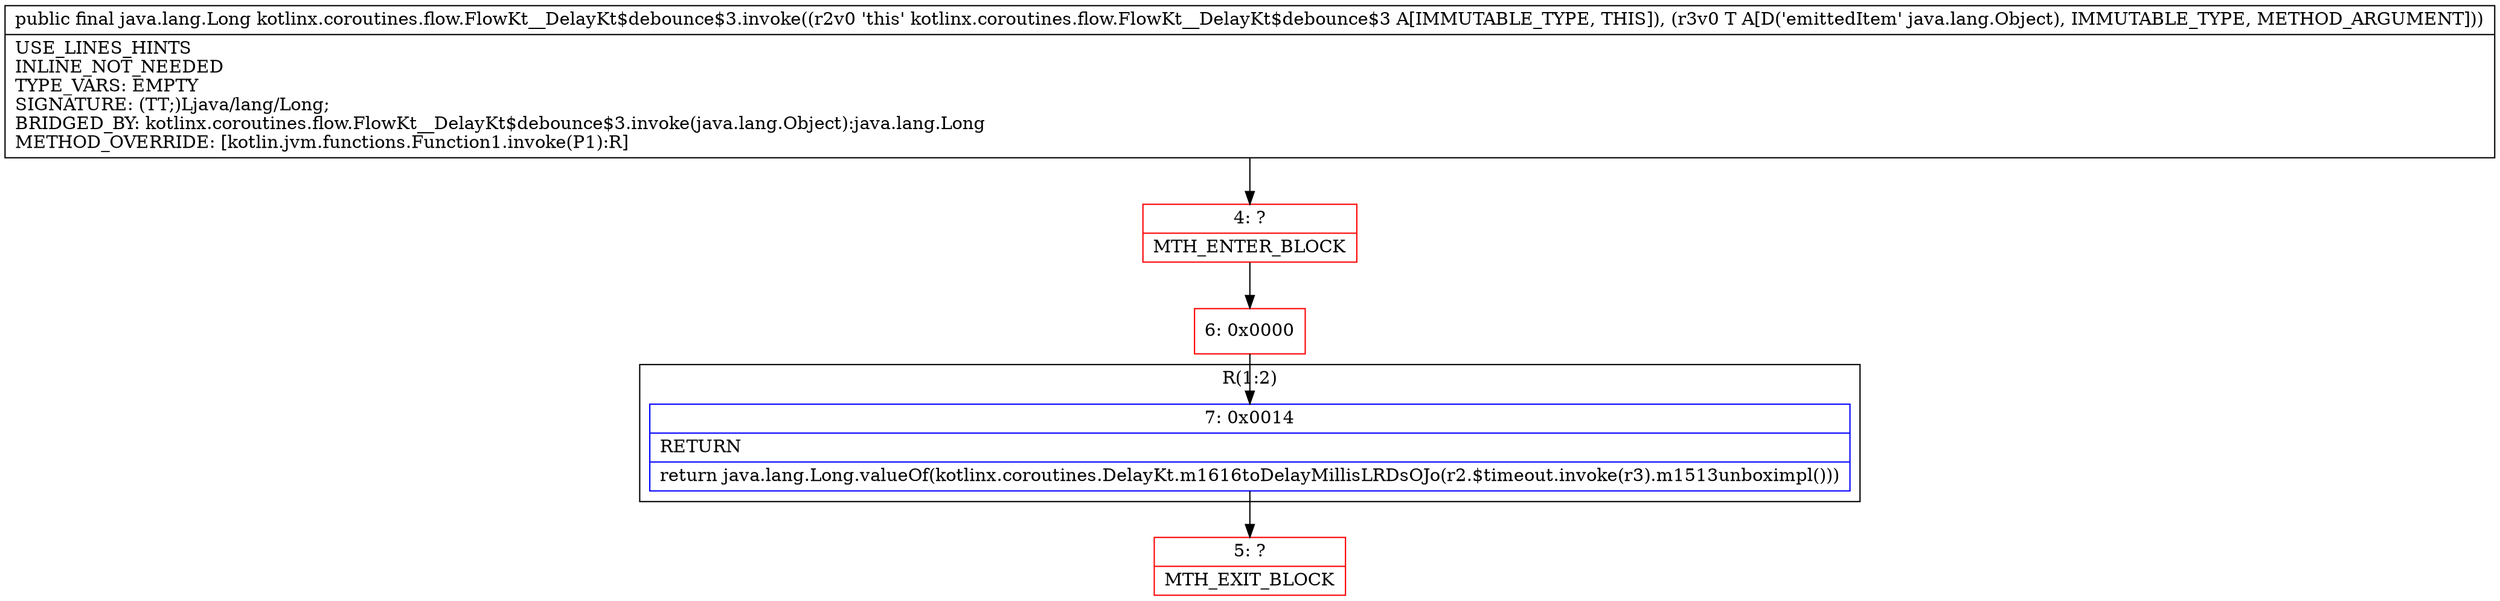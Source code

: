 digraph "CFG forkotlinx.coroutines.flow.FlowKt__DelayKt$debounce$3.invoke(Ljava\/lang\/Object;)Ljava\/lang\/Long;" {
subgraph cluster_Region_718470952 {
label = "R(1:2)";
node [shape=record,color=blue];
Node_7 [shape=record,label="{7\:\ 0x0014|RETURN\l|return java.lang.Long.valueOf(kotlinx.coroutines.DelayKt.m1616toDelayMillisLRDsOJo(r2.$timeout.invoke(r3).m1513unboximpl()))\l}"];
}
Node_4 [shape=record,color=red,label="{4\:\ ?|MTH_ENTER_BLOCK\l}"];
Node_6 [shape=record,color=red,label="{6\:\ 0x0000}"];
Node_5 [shape=record,color=red,label="{5\:\ ?|MTH_EXIT_BLOCK\l}"];
MethodNode[shape=record,label="{public final java.lang.Long kotlinx.coroutines.flow.FlowKt__DelayKt$debounce$3.invoke((r2v0 'this' kotlinx.coroutines.flow.FlowKt__DelayKt$debounce$3 A[IMMUTABLE_TYPE, THIS]), (r3v0 T A[D('emittedItem' java.lang.Object), IMMUTABLE_TYPE, METHOD_ARGUMENT]))  | USE_LINES_HINTS\lINLINE_NOT_NEEDED\lTYPE_VARS: EMPTY\lSIGNATURE: (TT;)Ljava\/lang\/Long;\lBRIDGED_BY: kotlinx.coroutines.flow.FlowKt__DelayKt$debounce$3.invoke(java.lang.Object):java.lang.Long\lMETHOD_OVERRIDE: [kotlin.jvm.functions.Function1.invoke(P1):R]\l}"];
MethodNode -> Node_4;Node_7 -> Node_5;
Node_4 -> Node_6;
Node_6 -> Node_7;
}

